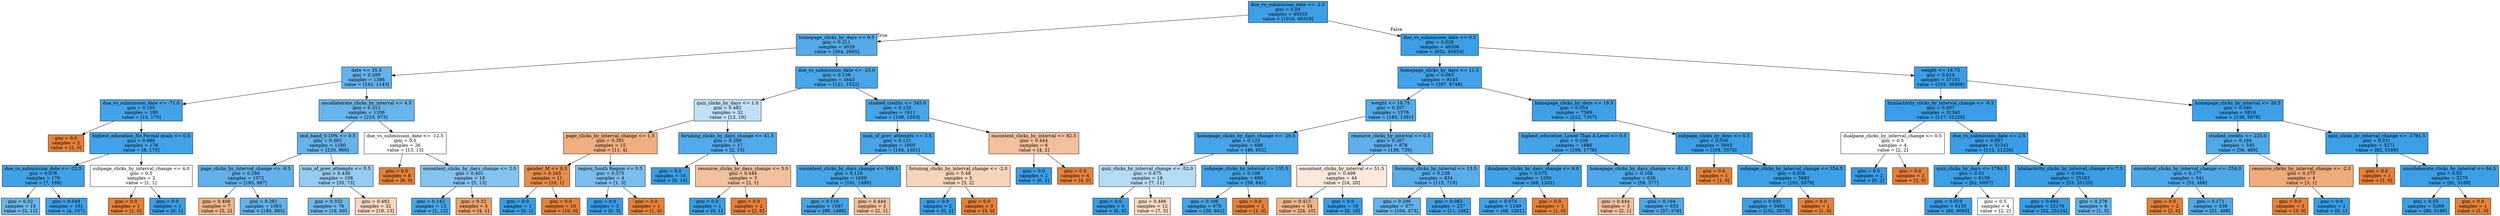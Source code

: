 digraph Tree {
node [shape=box, style="filled", color="black"] ;
0 [label="due_vs_submission_date <= -2.5\ngini = 0.04\nsamples = 49335\nvalue = [1016, 48319]", fillcolor="#399de5fa"] ;
1 [label="homepage_clicks_by_days <= 9.5\ngini = 0.211\nsamples = 3029\nvalue = [364, 2665]", fillcolor="#399de5dc"] ;
0 -> 1 [labeldistance=2.5, labelangle=45, headlabel="True"] ;
2 [label="date <= 35.5\ngini = 0.289\nsamples = 1386\nvalue = [243, 1143]", fillcolor="#399de5c9"] ;
1 -> 2 ;
3 [label="due_vs_submission_date <= -71.0\ngini = 0.105\nsamples = 180\nvalue = [10, 170]", fillcolor="#399de5f0"] ;
2 -> 3 ;
4 [label="gini = 0.0\nsamples = 2\nvalue = [2, 0]", fillcolor="#e58139ff"] ;
3 -> 4 ;
5 [label="highest_education_No Formal quals <= 0.5\ngini = 0.086\nsamples = 178\nvalue = [8, 170]", fillcolor="#399de5f3"] ;
3 -> 5 ;
6 [label="due_vs_submission_date <= -22.5\ngini = 0.076\nsamples = 176\nvalue = [7, 169]", fillcolor="#399de5f4"] ;
5 -> 6 ;
7 [label="gini = 0.32\nsamples = 15\nvalue = [3, 12]", fillcolor="#399de5bf"] ;
6 -> 7 ;
8 [label="gini = 0.048\nsamples = 161\nvalue = [4, 157]", fillcolor="#399de5f9"] ;
6 -> 8 ;
9 [label="subpage_clicks_by_interval_change <= 4.0\ngini = 0.5\nsamples = 2\nvalue = [1, 1]", fillcolor="#e5813900"] ;
5 -> 9 ;
10 [label="gini = 0.0\nsamples = 1\nvalue = [1, 0]", fillcolor="#e58139ff"] ;
9 -> 10 ;
11 [label="gini = 0.0\nsamples = 1\nvalue = [0, 1]", fillcolor="#399de5ff"] ;
9 -> 11 ;
12 [label="oucollaborate_clicks_by_interval <= 4.5\ngini = 0.312\nsamples = 1206\nvalue = [233, 973]", fillcolor="#399de5c2"] ;
2 -> 12 ;
13 [label="imd_band_0-10% <= 0.5\ngini = 0.303\nsamples = 1180\nvalue = [220, 960]", fillcolor="#399de5c5"] ;
12 -> 13 ;
14 [label="page_clicks_by_interval_change <= -9.5\ngini = 0.286\nsamples = 1072\nvalue = [185, 887]", fillcolor="#399de5ca"] ;
13 -> 14 ;
15 [label="gini = 0.408\nsamples = 7\nvalue = [5, 2]", fillcolor="#e5813999"] ;
14 -> 15 ;
16 [label="gini = 0.281\nsamples = 1065\nvalue = [180, 885]", fillcolor="#399de5cb"] ;
14 -> 16 ;
17 [label="num_of_prev_attempts <= 0.5\ngini = 0.438\nsamples = 108\nvalue = [35, 73]", fillcolor="#399de585"] ;
13 -> 17 ;
18 [label="gini = 0.332\nsamples = 76\nvalue = [16, 60]", fillcolor="#399de5bb"] ;
17 -> 18 ;
19 [label="gini = 0.482\nsamples = 32\nvalue = [19, 13]", fillcolor="#e5813951"] ;
17 -> 19 ;
20 [label="due_vs_submission_date <= -12.5\ngini = 0.5\nsamples = 26\nvalue = [13, 13]", fillcolor="#e5813900"] ;
12 -> 20 ;
21 [label="gini = 0.0\nsamples = 8\nvalue = [8, 0]", fillcolor="#e58139ff"] ;
20 -> 21 ;
22 [label="oucontent_clicks_by_days_change <= 2.0\ngini = 0.401\nsamples = 18\nvalue = [5, 13]", fillcolor="#399de59d"] ;
20 -> 22 ;
23 [label="gini = 0.142\nsamples = 13\nvalue = [1, 12]", fillcolor="#399de5ea"] ;
22 -> 23 ;
24 [label="gini = 0.32\nsamples = 5\nvalue = [4, 1]", fillcolor="#e58139bf"] ;
22 -> 24 ;
25 [label="due_vs_submission_date <= -23.0\ngini = 0.136\nsamples = 1643\nvalue = [121, 1522]", fillcolor="#399de5eb"] ;
1 -> 25 ;
26 [label="quiz_clicks_by_days <= 1.0\ngini = 0.482\nsamples = 32\nvalue = [13, 19]", fillcolor="#399de551"] ;
25 -> 26 ;
27 [label="page_clicks_by_interval_change <= 1.5\ngini = 0.391\nsamples = 15\nvalue = [11, 4]", fillcolor="#e58139a2"] ;
26 -> 27 ;
28 [label="gender_M <= 0.5\ngini = 0.165\nsamples = 11\nvalue = [10, 1]", fillcolor="#e58139e6"] ;
27 -> 28 ;
29 [label="gini = 0.0\nsamples = 1\nvalue = [0, 1]", fillcolor="#399de5ff"] ;
28 -> 29 ;
30 [label="gini = 0.0\nsamples = 10\nvalue = [10, 0]", fillcolor="#e58139ff"] ;
28 -> 30 ;
31 [label="region_South Region <= 0.5\ngini = 0.375\nsamples = 4\nvalue = [1, 3]", fillcolor="#399de5aa"] ;
27 -> 31 ;
32 [label="gini = 0.0\nsamples = 3\nvalue = [0, 3]", fillcolor="#399de5ff"] ;
31 -> 32 ;
33 [label="gini = 0.0\nsamples = 1\nvalue = [1, 0]", fillcolor="#e58139ff"] ;
31 -> 33 ;
34 [label="forumng_clicks_by_days_change <= 41.5\ngini = 0.208\nsamples = 17\nvalue = [2, 15]", fillcolor="#399de5dd"] ;
26 -> 34 ;
35 [label="gini = 0.0\nsamples = 14\nvalue = [0, 14]", fillcolor="#399de5ff"] ;
34 -> 35 ;
36 [label="resource_clicks_by_days_change <= 3.0\ngini = 0.444\nsamples = 3\nvalue = [2, 1]", fillcolor="#e581397f"] ;
34 -> 36 ;
37 [label="gini = 0.0\nsamples = 1\nvalue = [0, 1]", fillcolor="#399de5ff"] ;
36 -> 37 ;
38 [label="gini = 0.0\nsamples = 2\nvalue = [2, 0]", fillcolor="#e58139ff"] ;
36 -> 38 ;
39 [label="studied_credits <= 345.0\ngini = 0.125\nsamples = 1611\nvalue = [108, 1503]", fillcolor="#399de5ed"] ;
25 -> 39 ;
40 [label="num_of_prev_attempts <= 3.5\ngini = 0.121\nsamples = 1605\nvalue = [104, 1501]", fillcolor="#399de5ed"] ;
39 -> 40 ;
41 [label="oucontent_clicks_by_days_change <= 349.5\ngini = 0.118\nsamples = 1600\nvalue = [101, 1499]", fillcolor="#399de5ee"] ;
40 -> 41 ;
42 [label="gini = 0.116\nsamples = 1597\nvalue = [99, 1498]", fillcolor="#399de5ee"] ;
41 -> 42 ;
43 [label="gini = 0.444\nsamples = 3\nvalue = [2, 1]", fillcolor="#e581397f"] ;
41 -> 43 ;
44 [label="forumng_clicks_by_interval_change <= -2.0\ngini = 0.48\nsamples = 5\nvalue = [3, 2]", fillcolor="#e5813955"] ;
40 -> 44 ;
45 [label="gini = 0.0\nsamples = 2\nvalue = [0, 2]", fillcolor="#399de5ff"] ;
44 -> 45 ;
46 [label="gini = 0.0\nsamples = 3\nvalue = [3, 0]", fillcolor="#e58139ff"] ;
44 -> 46 ;
47 [label="oucontent_clicks_by_interval <= 82.5\ngini = 0.444\nsamples = 6\nvalue = [4, 2]", fillcolor="#e581397f"] ;
39 -> 47 ;
48 [label="gini = 0.0\nsamples = 2\nvalue = [0, 2]", fillcolor="#399de5ff"] ;
47 -> 48 ;
49 [label="gini = 0.0\nsamples = 4\nvalue = [4, 0]", fillcolor="#e58139ff"] ;
47 -> 49 ;
50 [label="due_vs_submission_date <= 0.5\ngini = 0.028\nsamples = 46306\nvalue = [652, 45654]", fillcolor="#399de5fb"] ;
0 -> 50 [labeldistance=2.5, labelangle=-45, headlabel="False"] ;
51 [label="homepage_clicks_by_days <= 11.5\ngini = 0.083\nsamples = 9145\nvalue = [397, 8748]", fillcolor="#399de5f3"] ;
50 -> 51 ;
52 [label="weight <= 18.75\ngini = 0.207\nsamples = 1576\nvalue = [185, 1391]", fillcolor="#399de5dd"] ;
51 -> 52 ;
53 [label="homepage_clicks_by_days_change <= -29.5\ngini = 0.123\nsamples = 698\nvalue = [46, 652]", fillcolor="#399de5ed"] ;
52 -> 53 ;
54 [label="quiz_clicks_by_interval_change <= -52.0\ngini = 0.475\nsamples = 18\nvalue = [7, 11]", fillcolor="#399de55d"] ;
53 -> 54 ;
55 [label="gini = 0.0\nsamples = 6\nvalue = [0, 6]", fillcolor="#399de5ff"] ;
54 -> 55 ;
56 [label="gini = 0.486\nsamples = 12\nvalue = [7, 5]", fillcolor="#e5813949"] ;
54 -> 56 ;
57 [label="subpage_clicks_by_interval <= 135.5\ngini = 0.108\nsamples = 680\nvalue = [39, 641]", fillcolor="#399de5ef"] ;
53 -> 57 ;
58 [label="gini = 0.106\nsamples = 679\nvalue = [38, 641]", fillcolor="#399de5f0"] ;
57 -> 58 ;
59 [label="gini = 0.0\nsamples = 1\nvalue = [1, 0]", fillcolor="#e58139ff"] ;
57 -> 59 ;
60 [label="resource_clicks_by_interval <= 0.5\ngini = 0.267\nsamples = 878\nvalue = [139, 739]", fillcolor="#399de5cf"] ;
52 -> 60 ;
61 [label="oucontent_clicks_by_interval <= 51.5\ngini = 0.496\nsamples = 44\nvalue = [24, 20]", fillcolor="#e581392a"] ;
60 -> 61 ;
62 [label="gini = 0.415\nsamples = 34\nvalue = [24, 10]", fillcolor="#e5813995"] ;
61 -> 62 ;
63 [label="gini = 0.0\nsamples = 10\nvalue = [0, 10]", fillcolor="#399de5ff"] ;
61 -> 63 ;
64 [label="forumng_clicks_by_interval <= 13.5\ngini = 0.238\nsamples = 834\nvalue = [115, 719]", fillcolor="#399de5d6"] ;
60 -> 64 ;
65 [label="gini = 0.296\nsamples = 577\nvalue = [104, 473]", fillcolor="#399de5c7"] ;
64 -> 65 ;
66 [label="gini = 0.082\nsamples = 257\nvalue = [11, 246]", fillcolor="#399de5f4"] ;
64 -> 66 ;
67 [label="homepage_clicks_by_days <= 19.5\ngini = 0.054\nsamples = 7569\nvalue = [212, 7357]", fillcolor="#399de5f8"] ;
51 -> 67 ;
68 [label="highest_education_Lower Than A Level <= 0.5\ngini = 0.108\nsamples = 1886\nvalue = [108, 1778]", fillcolor="#399de5f0"] ;
67 -> 68 ;
69 [label="dualpane_clicks_by_days_change <= 6.0\ngini = 0.075\nsamples = 1250\nvalue = [49, 1201]", fillcolor="#399de5f5"] ;
68 -> 69 ;
70 [label="gini = 0.074\nsamples = 1249\nvalue = [48, 1201]", fillcolor="#399de5f5"] ;
69 -> 70 ;
71 [label="gini = 0.0\nsamples = 1\nvalue = [1, 0]", fillcolor="#e58139ff"] ;
69 -> 71 ;
72 [label="homepage_clicks_by_days_change <= -61.0\ngini = 0.168\nsamples = 636\nvalue = [59, 577]", fillcolor="#399de5e5"] ;
68 -> 72 ;
73 [label="gini = 0.444\nsamples = 3\nvalue = [2, 1]", fillcolor="#e581397f"] ;
72 -> 73 ;
74 [label="gini = 0.164\nsamples = 633\nvalue = [57, 576]", fillcolor="#399de5e6"] ;
72 -> 74 ;
75 [label="subpage_clicks_by_days <= 0.5\ngini = 0.036\nsamples = 5683\nvalue = [104, 5579]", fillcolor="#399de5fa"] ;
67 -> 75 ;
76 [label="gini = 0.0\nsamples = 1\nvalue = [1, 0]", fillcolor="#e58139ff"] ;
75 -> 76 ;
77 [label="subpage_clicks_by_interval_change <= 354.5\ngini = 0.036\nsamples = 5682\nvalue = [103, 5579]", fillcolor="#399de5fa"] ;
75 -> 77 ;
78 [label="gini = 0.035\nsamples = 5681\nvalue = [102, 5579]", fillcolor="#399de5fa"] ;
77 -> 78 ;
79 [label="gini = 0.0\nsamples = 1\nvalue = [1, 0]", fillcolor="#e58139ff"] ;
77 -> 79 ;
80 [label="weight <= 18.75\ngini = 0.014\nsamples = 37161\nvalue = [255, 36906]", fillcolor="#399de5fd"] ;
50 -> 80 ;
81 [label="htmlactivity_clicks_by_interval_change <= -8.5\ngini = 0.007\nsamples = 31345\nvalue = [117, 31228]", fillcolor="#399de5fe"] ;
80 -> 81 ;
82 [label="dualpane_clicks_by_interval_change <= 0.5\ngini = 0.5\nsamples = 4\nvalue = [2, 2]", fillcolor="#e5813900"] ;
81 -> 82 ;
83 [label="gini = 0.0\nsamples = 2\nvalue = [0, 2]", fillcolor="#399de5ff"] ;
82 -> 83 ;
84 [label="gini = 0.0\nsamples = 2\nvalue = [2, 0]", fillcolor="#e58139ff"] ;
82 -> 84 ;
85 [label="due_vs_submission_date <= 2.5\ngini = 0.007\nsamples = 31341\nvalue = [115, 31226]", fillcolor="#399de5fe"] ;
81 -> 85 ;
86 [label="quiz_clicks_by_days <= 1784.5\ngini = 0.02\nsamples = 6159\nvalue = [62, 6097]", fillcolor="#399de5fc"] ;
85 -> 86 ;
87 [label="gini = 0.019\nsamples = 6155\nvalue = [60, 6095]", fillcolor="#399de5fc"] ;
86 -> 87 ;
88 [label="gini = 0.5\nsamples = 4\nvalue = [2, 2]", fillcolor="#e5813900"] ;
86 -> 88 ;
89 [label="htmlactivity_clicks_by_interval_change <= 7.5\ngini = 0.004\nsamples = 25182\nvalue = [53, 25129]", fillcolor="#399de5fe"] ;
85 -> 89 ;
90 [label="gini = 0.004\nsamples = 25176\nvalue = [52, 25124]", fillcolor="#399de5fe"] ;
89 -> 90 ;
91 [label="gini = 0.278\nsamples = 6\nvalue = [1, 5]", fillcolor="#399de5cc"] ;
89 -> 91 ;
92 [label="homepage_clicks_by_interval <= 20.5\ngini = 0.046\nsamples = 5816\nvalue = [138, 5678]", fillcolor="#399de5f9"] ;
80 -> 92 ;
93 [label="studied_credits <= 225.0\ngini = 0.184\nsamples = 545\nvalue = [56, 489]", fillcolor="#399de5e2"] ;
92 -> 93 ;
94 [label="oucontent_clicks_by_interval_change <= -254.0\ngini = 0.177\nsamples = 541\nvalue = [53, 488]", fillcolor="#399de5e3"] ;
93 -> 94 ;
95 [label="gini = 0.0\nsamples = 2\nvalue = [2, 0]", fillcolor="#e58139ff"] ;
94 -> 95 ;
96 [label="gini = 0.171\nsamples = 539\nvalue = [51, 488]", fillcolor="#399de5e4"] ;
94 -> 96 ;
97 [label="resource_clicks_by_interval_change <= -2.0\ngini = 0.375\nsamples = 4\nvalue = [3, 1]", fillcolor="#e58139aa"] ;
93 -> 97 ;
98 [label="gini = 0.0\nsamples = 3\nvalue = [3, 0]", fillcolor="#e58139ff"] ;
97 -> 98 ;
99 [label="gini = 0.0\nsamples = 1\nvalue = [0, 1]", fillcolor="#399de5ff"] ;
97 -> 99 ;
100 [label="quiz_clicks_by_interval_change <= -1791.5\ngini = 0.031\nsamples = 5271\nvalue = [82, 5189]", fillcolor="#399de5fb"] ;
92 -> 100 ;
101 [label="gini = 0.0\nsamples = 1\nvalue = [1, 0]", fillcolor="#e58139ff"] ;
100 -> 101 ;
102 [label="oucollaborate_clicks_by_interval <= 64.5\ngini = 0.03\nsamples = 5270\nvalue = [81, 5189]", fillcolor="#399de5fb"] ;
100 -> 102 ;
103 [label="gini = 0.03\nsamples = 5269\nvalue = [80, 5189]", fillcolor="#399de5fb"] ;
102 -> 103 ;
104 [label="gini = 0.0\nsamples = 1\nvalue = [1, 0]", fillcolor="#e58139ff"] ;
102 -> 104 ;
}